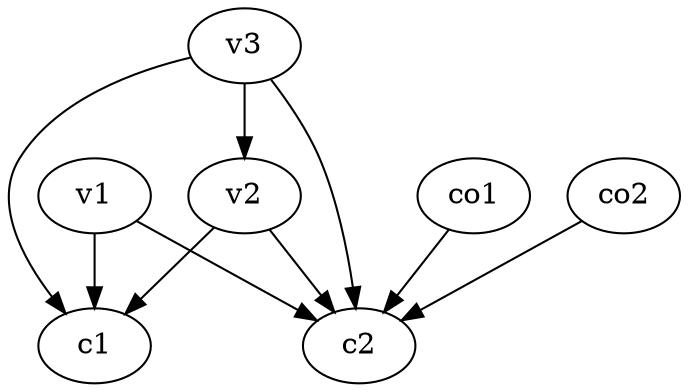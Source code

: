 strict digraph  {
c1;
c2;
v1;
v2;
v3;
co1;
co2;
v1 -> c1  [weight=1];
v1 -> c2  [weight=1];
v2 -> c1  [weight=1];
v2 -> c2  [weight=1];
v3 -> c1  [weight=1];
v3 -> c2  [weight=1];
v3 -> v2  [weight=1];
co1 -> c2  [weight=1];
co2 -> c2  [weight=1];
}
